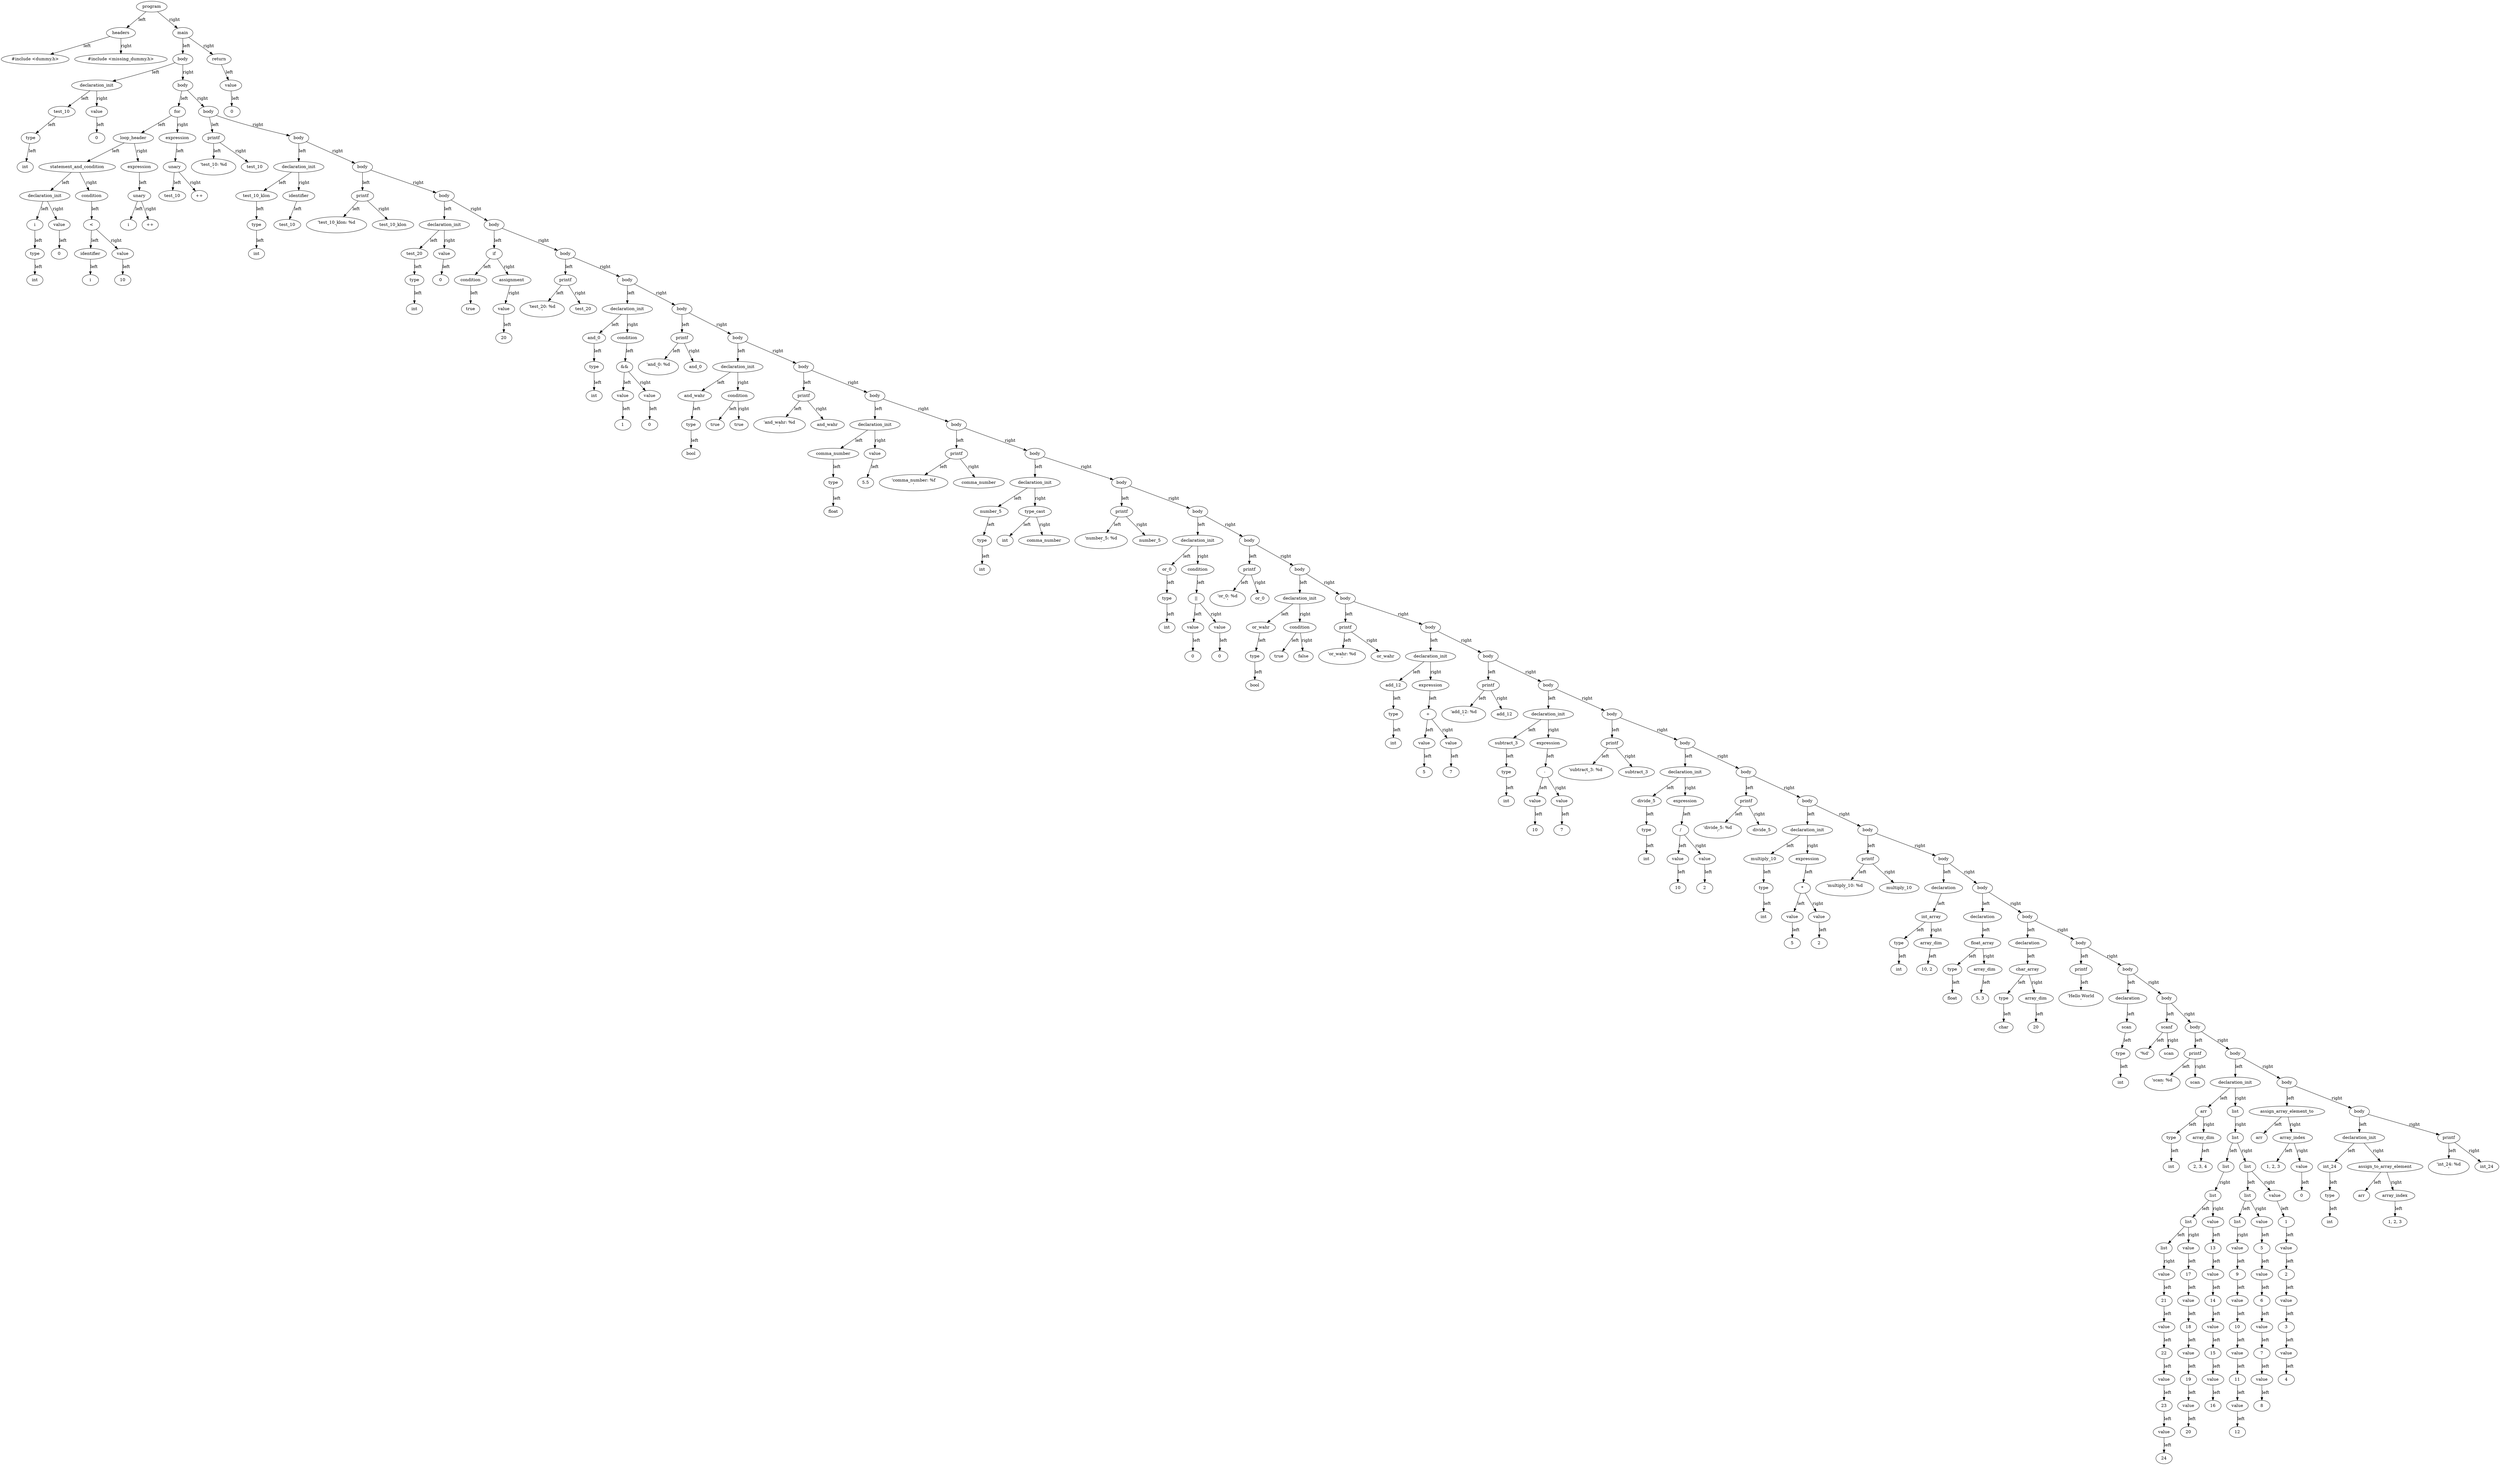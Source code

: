 digraph G {
"000002263D728B90" [label="program"];
"000002263D728B90" [label="program"];
"000002263D728B90" -> "000002263D71CAB0" [label="left"];
"000002263D71CAB0" [label="headers"];
"000002263D71CAB0" [label="headers"];
"000002263D71CAB0" -> "000002263D71CA10" [label="left"];
"000002263D71CA10" [label="#include <dummy.h>"];
"000002263D71CA10" [label="#include <dummy.h>"];
"000002263D71CAB0" -> "000002263D71C9F0" [label="right"];
"000002263D71C9F0" [label="#include <missing_dummy.h>"];
"000002263D71C9F0" [label="#include <missing_dummy.h>"];
"000002263D728B90" -> "000002263D71CA70" [label="right"];
"000002263D71CA70" [label="main"];
"000002263D71CA70" [label="main"];
"000002263D71CA70" -> "000002263D728A50" [label="left"];
"000002263D728A50" [label="body"];
"000002263D728A50" [label="body"];
"000002263D728A50" -> "000002263D71C830" [label="left"];
"000002263D71C830" [label="declaration_init"];
"000002263D71C830" [label="declaration_init"];
"000002263D71C830" -> "000002263D71C7F0" [label="left"];
"000002263D71C7F0" [label="test_10"];
"000002263D71C7F0" [label="test_10"];
"000002263D71C7F0" -> "000002263D71CB30" [label="left"];
"000002263D71CB30" [label="type"];
"000002263D71CB30" [label="type"];
"000002263D71CB30" -> "000002263D71CA90" [label="left"];
"000002263D71CA90" [label="int"];
"000002263D71CA90" [label="int"];
"000002263D71C830" -> "000002263D71C7D0" [label="right"];
"000002263D71C7D0" [label="value"];
"000002263D71C7D0" [label="value"];
"000002263D71C7D0" -> "000002263D71C7B0" [label="left"];
"000002263D71C7B0" [label="0"];
"000002263D71C7B0" [label="0"];
"000002263D728A50" -> "000002263D728750" [label="right"];
"000002263D728750" [label="body"];
"000002263D728750" [label="body"];
"000002263D728750" -> "000002263D7242D0" [label="left"];
"000002263D7242D0" [label="for"];
"000002263D7242D0" [label="for"];
"000002263D7242D0" -> "000002263D724070" [label="left"];
"000002263D724070" [label="loop_header"];
"000002263D724070" [label="loop_header"];
"000002263D724070" -> "000002263D7242B0" [label="left"];
"000002263D7242B0" [label="statement_and_condition"];
"000002263D7242B0" [label="statement_and_condition"];
"000002263D7242B0" -> "000002263D724350" [label="left"];
"000002263D724350" [label="declaration_init"];
"000002263D724350" [label="declaration_init"];
"000002263D724350" -> "000002263D724130" [label="left"];
"000002263D724130" [label="i"];
"000002263D724130" [label="i"];
"000002263D724130" -> "000002263D71C890" [label="left"];
"000002263D71C890" [label="type"];
"000002263D71C890" [label="type"];
"000002263D71C890" -> "000002263D71C870" [label="left"];
"000002263D71C870" [label="int"];
"000002263D71C870" [label="int"];
"000002263D724350" -> "000002263D71C8D0" [label="right"];
"000002263D71C8D0" [label="value"];
"000002263D71C8D0" [label="value"];
"000002263D71C8D0" -> "000002263D71C8B0" [label="left"];
"000002263D71C8B0" [label="0"];
"000002263D71C8B0" [label="0"];
"000002263D7242B0" -> "000002263D724150" [label="right"];
"000002263D724150" [label="condition"];
"000002263D724150" [label="condition"];
"000002263D724150" -> "000002263D724770" [label="left"];
"000002263D724770" [label="<"];
"000002263D724770" [label="<"];
"000002263D724770" -> "000002263D724750" [label="left"];
"000002263D724750" [label="identifier"];
"000002263D724750" [label="identifier"];
"000002263D724750" -> "000002263D724090" [label="left"];
"000002263D724090" [label="i"];
"000002263D724090" [label="i"];
"000002263D724770" -> "000002263D724470" [label="right"];
"000002263D724470" [label="value"];
"000002263D724470" [label="value"];
"000002263D724470" -> "000002263D7242F0" [label="left"];
"000002263D7242F0" [label="10"];
"000002263D7242F0" [label="10"];
"000002263D724070" -> "000002263D724330" [label="right"];
"000002263D724330" [label="expression"];
"000002263D724330" [label="expression"];
"000002263D724330" -> "000002263D724630" [label="left"];
"000002263D724630" [label="unary"];
"000002263D724630" [label="unary"];
"000002263D724630" -> "000002263D724010" [label="left"];
"000002263D724010" [label="i"];
"000002263D724010" [label="i"];
"000002263D724630" -> "000002263D723FF0" [label="right"];
"000002263D723FF0" [label="++"];
"000002263D723FF0" [label="++"];
"000002263D7242D0" -> "000002263D724170" [label="right"];
"000002263D724170" [label="expression"];
"000002263D724170" [label="expression"];
"000002263D724170" -> "000002263D7243D0" [label="left"];
"000002263D7243D0" [label="unary"];
"000002263D7243D0" [label="unary"];
"000002263D7243D0" -> "000002263D724510" [label="left"];
"000002263D724510" [label="test_10"];
"000002263D724510" [label="test_10"];
"000002263D7243D0" -> "000002263D724050" [label="right"];
"000002263D724050" [label="++"];
"000002263D724050" [label="++"];
"000002263D728750" -> "000002263D728AF0" [label="right"];
"000002263D728AF0" [label="body"];
"000002263D728AF0" [label="body"];
"000002263D728AF0" -> "000002263D724650" [label="left"];
"000002263D724650" [label="printf"];
"000002263D724650" [label="printf"];
"000002263D724650" -> "000002263D7243F0" [label="left"];
"000002263D7243F0" [label="'test_10: %d\n'"];
"000002263D7243F0" [label="'test_10: %d\n'"];
"000002263D724650" -> "000002263D7245B0" [label="right"];
"000002263D7245B0" [label="test_10"];
"000002263D7245B0" [label="test_10"];
"000002263D728AF0" -> "000002263D7286D0" [label="right"];
"000002263D7286D0" [label="body"];
"000002263D7286D0" [label="body"];
"000002263D7286D0" -> "000002263D724210" [label="left"];
"000002263D724210" [label="declaration_init"];
"000002263D724210" [label="declaration_init"];
"000002263D724210" -> "000002263D724690" [label="left"];
"000002263D724690" [label="test_10_klon"];
"000002263D724690" [label="test_10_klon"];
"000002263D724690" -> "000002263D7245D0" [label="left"];
"000002263D7245D0" [label="type"];
"000002263D7245D0" [label="type"];
"000002263D7245D0" -> "000002263D724730" [label="left"];
"000002263D724730" [label="int"];
"000002263D724730" [label="int"];
"000002263D724210" -> "000002263D724190" [label="right"];
"000002263D724190" [label="identifier"];
"000002263D724190" [label="identifier"];
"000002263D724190" -> "000002263D724450" [label="left"];
"000002263D724450" [label="test_10"];
"000002263D724450" [label="test_10"];
"000002263D7286D0" -> "000002263D7286B0" [label="right"];
"000002263D7286B0" [label="body"];
"000002263D7286B0" [label="body"];
"000002263D7286B0" -> "000002263D724410" [label="left"];
"000002263D724410" [label="printf"];
"000002263D724410" [label="printf"];
"000002263D724410" -> "000002263D724490" [label="left"];
"000002263D724490" [label="'test_10_klon: %d\n'"];
"000002263D724490" [label="'test_10_klon: %d\n'"];
"000002263D724410" -> "000002263D7241D0" [label="right"];
"000002263D7241D0" [label="test_10_klon"];
"000002263D7241D0" [label="test_10_klon"];
"000002263D7286B0" -> "000002263D7287D0" [label="right"];
"000002263D7287D0" [label="body"];
"000002263D7287D0" [label="body"];
"000002263D7287D0" -> "000002263D724670" [label="left"];
"000002263D724670" [label="declaration_init"];
"000002263D724670" [label="declaration_init"];
"000002263D724670" -> "000002263D7244D0" [label="left"];
"000002263D7244D0" [label="test_20"];
"000002263D7244D0" [label="test_20"];
"000002263D7244D0" -> "000002263D724270" [label="left"];
"000002263D724270" [label="type"];
"000002263D724270" [label="type"];
"000002263D724270" -> "000002263D7246F0" [label="left"];
"000002263D7246F0" [label="int"];
"000002263D7246F0" [label="int"];
"000002263D724670" -> "000002263D7244B0" [label="right"];
"000002263D7244B0" [label="value"];
"000002263D7244B0" [label="value"];
"000002263D7244B0" -> "000002263D724230" [label="left"];
"000002263D724230" [label="0"];
"000002263D724230" [label="0"];
"000002263D7287D0" -> "000002263D728A30" [label="right"];
"000002263D728A30" [label="body"];
"000002263D728A30" [label="body"];
"000002263D728A30" -> "000002263D724F50" [label="left"];
"000002263D724F50" [label="if"];
"000002263D724F50" [label="if"];
"000002263D724F50" -> "000002263D724530" [label="left"];
"000002263D724530" [label="condition"];
"000002263D724530" [label="condition"];
"000002263D724530" -> "000002263D7244F0" [label="left"];
"000002263D7244F0" [label="true"];
"000002263D7244F0" [label="true"];
"000002263D724F50" -> "000002263D724710" [label="right"];
"000002263D724710" [label="assignment"];
"000002263D724710" [label="assignment"];
"000002263D724710" -> "000002263D724570" [label="right"];
"000002263D724570" [label="value"];
"000002263D724570" [label="value"];
"000002263D724570" -> "000002263D7246D0" [label="left"];
"000002263D7246D0" [label="20"];
"000002263D7246D0" [label="20"];
"000002263D728A30" -> "000002263D728A10" [label="right"];
"000002263D728A10" [label="body"];
"000002263D728A10" [label="body"];
"000002263D728A10" -> "000002263D725390" [label="left"];
"000002263D725390" [label="printf"];
"000002263D725390" [label="printf"];
"000002263D725390" -> "000002263D7250B0" [label="left"];
"000002263D7250B0" [label="'test_20: %d\n'"];
"000002263D7250B0" [label="'test_20: %d\n'"];
"000002263D725390" -> "000002263D724E90" [label="right"];
"000002263D724E90" [label="test_20"];
"000002263D724E90" [label="test_20"];
"000002263D728A10" -> "000002263D7289D0" [label="right"];
"000002263D7289D0" [label="body"];
"000002263D7289D0" [label="body"];
"000002263D7289D0" -> "000002263D724C30" [label="left"];
"000002263D724C30" [label="declaration_init"];
"000002263D724C30" [label="declaration_init"];
"000002263D724C30" -> "000002263D725050" [label="left"];
"000002263D725050" [label="and_0"];
"000002263D725050" [label="and_0"];
"000002263D725050" -> "000002263D724C10" [label="left"];
"000002263D724C10" [label="type"];
"000002263D724C10" [label="type"];
"000002263D724C10" -> "000002263D7252D0" [label="left"];
"000002263D7252D0" [label="int"];
"000002263D7252D0" [label="int"];
"000002263D724C30" -> "000002263D725230" [label="right"];
"000002263D725230" [label="condition"];
"000002263D725230" [label="condition"];
"000002263D725230" -> "000002263D724DF0" [label="left"];
"000002263D724DF0" [label="&&"];
"000002263D724DF0" [label="&&"];
"000002263D724DF0" -> "000002263D725270" [label="left"];
"000002263D725270" [label="value"];
"000002263D725270" [label="value"];
"000002263D725270" -> "000002263D724FB0" [label="left"];
"000002263D724FB0" [label="1"];
"000002263D724FB0" [label="1"];
"000002263D724DF0" -> "000002263D725190" [label="right"];
"000002263D725190" [label="value"];
"000002263D725190" [label="value"];
"000002263D725190" -> "000002263D724EF0" [label="left"];
"000002263D724EF0" [label="0"];
"000002263D724EF0" [label="0"];
"000002263D7289D0" -> "000002263D728690" [label="right"];
"000002263D728690" [label="body"];
"000002263D728690" [label="body"];
"000002263D728690" -> "000002263D725170" [label="left"];
"000002263D725170" [label="printf"];
"000002263D725170" [label="printf"];
"000002263D725170" -> "000002263D724E30" [label="left"];
"000002263D724E30" [label="'and_0: %d\n'"];
"000002263D724E30" [label="'and_0: %d\n'"];
"000002263D725170" -> "000002263D724CD0" [label="right"];
"000002263D724CD0" [label="and_0"];
"000002263D724CD0" [label="and_0"];
"000002263D728690" -> "000002263D728730" [label="right"];
"000002263D728730" [label="body"];
"000002263D728730" [label="body"];
"000002263D728730" -> "000002263D725330" [label="left"];
"000002263D725330" [label="declaration_init"];
"000002263D725330" [label="declaration_init"];
"000002263D725330" -> "000002263D725370" [label="left"];
"000002263D725370" [label="and_wahr"];
"000002263D725370" [label="and_wahr"];
"000002263D725370" -> "000002263D725350" [label="left"];
"000002263D725350" [label="type"];
"000002263D725350" [label="type"];
"000002263D725350" -> "000002263D724D70" [label="left"];
"000002263D724D70" [label="bool"];
"000002263D724D70" [label="bool"];
"000002263D725330" -> "000002263D724C50" [label="right"];
"000002263D724C50" [label="condition"];
"000002263D724C50" [label="condition"];
"000002263D724C50" -> "000002263D725150" [label="left"];
"000002263D725150" [label="true"];
"000002263D725150" [label="true"];
"000002263D724C50" -> "000002263D725250" [label="right"];
"000002263D725250" [label="true"];
"000002263D725250" [label="true"];
"000002263D728730" -> "000002263D728670" [label="right"];
"000002263D728670" [label="body"];
"000002263D728670" [label="body"];
"000002263D728670" -> "000002263D724F70" [label="left"];
"000002263D724F70" [label="printf"];
"000002263D724F70" [label="printf"];
"000002263D724F70" -> "000002263D7250F0" [label="left"];
"000002263D7250F0" [label="'and_wahr: %d\n'"];
"000002263D7250F0" [label="'and_wahr: %d\n'"];
"000002263D724F70" -> "000002263D7252B0" [label="right"];
"000002263D7252B0" [label="and_wahr"];
"000002263D7252B0" [label="and_wahr"];
"000002263D728670" -> "000002263D728B70" [label="right"];
"000002263D728B70" [label="body"];
"000002263D728B70" [label="body"];
"000002263D728B70" -> "000002263D724D90" [label="left"];
"000002263D724D90" [label="declaration_init"];
"000002263D724D90" [label="declaration_init"];
"000002263D724D90" -> "000002263D724FF0" [label="left"];
"000002263D724FF0" [label="comma_number"];
"000002263D724FF0" [label="comma_number"];
"000002263D724FF0" -> "000002263D724F90" [label="left"];
"000002263D724F90" [label="type"];
"000002263D724F90" [label="type"];
"000002263D724F90" -> "000002263D724D10" [label="left"];
"000002263D724D10" [label="float"];
"000002263D724D10" [label="float"];
"000002263D724D90" -> "000002263D724FD0" [label="right"];
"000002263D724FD0" [label="value"];
"000002263D724FD0" [label="value"];
"000002263D724FD0" -> "000002263D725030" [label="left"];
"000002263D725030" [label="5.5"];
"000002263D725030" [label="5.5"];
"000002263D728B70" -> "000002263D728650" [label="right"];
"000002263D728650" [label="body"];
"000002263D728650" [label="body"];
"000002263D728650" -> "000002263D7251B0" [label="left"];
"000002263D7251B0" [label="printf"];
"000002263D7251B0" [label="printf"];
"000002263D7251B0" -> "000002263D7252F0" [label="left"];
"000002263D7252F0" [label="'comma_number: %f\n'"];
"000002263D7252F0" [label="'comma_number: %f\n'"];
"000002263D7251B0" -> "000002263D7251D0" [label="right"];
"000002263D7251D0" [label="comma_number"];
"000002263D7251D0" [label="comma_number"];
"000002263D728650" -> "000002263D7288F0" [label="right"];
"000002263D7288F0" [label="body"];
"000002263D7288F0" [label="body"];
"000002263D7288F0" -> "000002263D725600" [label="left"];
"000002263D725600" [label="declaration_init"];
"000002263D725600" [label="declaration_init"];
"000002263D725600" -> "000002263D7254E0" [label="left"];
"000002263D7254E0" [label="number_5"];
"000002263D7254E0" [label="number_5"];
"000002263D7254E0" -> "000002263D724ED0" [label="left"];
"000002263D724ED0" [label="type"];
"000002263D724ED0" [label="type"];
"000002263D724ED0" -> "000002263D7251F0" [label="left"];
"000002263D7251F0" [label="int"];
"000002263D7251F0" [label="int"];
"000002263D725600" -> "000002263D725500" [label="right"];
"000002263D725500" [label="type_cast"];
"000002263D725500" [label="type_cast"];
"000002263D725500" -> "000002263D725070" [label="left"];
"000002263D725070" [label="int"];
"000002263D725070" [label="int"];
"000002263D725500" -> "000002263D725090" [label="right"];
"000002263D725090" [label="comma_number"];
"000002263D725090" [label="comma_number"];
"000002263D7288F0" -> "000002263D728B50" [label="right"];
"000002263D728B50" [label="body"];
"000002263D728B50" [label="body"];
"000002263D728B50" -> "000002263D725A20" [label="left"];
"000002263D725A20" [label="printf"];
"000002263D725A20" [label="printf"];
"000002263D725A20" -> "000002263D725A00" [label="left"];
"000002263D725A00" [label="'number_5: %d\n'"];
"000002263D725A00" [label="'number_5: %d\n'"];
"000002263D725A20" -> "000002263D725940" [label="right"];
"000002263D725940" [label="number_5"];
"000002263D725940" [label="number_5"];
"000002263D728B50" -> "000002263D728630" [label="right"];
"000002263D728630" [label="body"];
"000002263D728630" [label="body"];
"000002263D728630" -> "000002263D725620" [label="left"];
"000002263D725620" [label="declaration_init"];
"000002263D725620" [label="declaration_init"];
"000002263D725620" -> "000002263D725AE0" [label="left"];
"000002263D725AE0" [label="or_0"];
"000002263D725AE0" [label="or_0"];
"000002263D725AE0" -> "000002263D725B40" [label="left"];
"000002263D725B40" [label="type"];
"000002263D725B40" [label="type"];
"000002263D725B40" -> "000002263D725440" [label="left"];
"000002263D725440" [label="int"];
"000002263D725440" [label="int"];
"000002263D725620" -> "000002263D7254A0" [label="right"];
"000002263D7254A0" [label="condition"];
"000002263D7254A0" [label="condition"];
"000002263D7254A0" -> "000002263D7257A0" [label="left"];
"000002263D7257A0" [label="||"];
"000002263D7257A0" [label="||"];
"000002263D7257A0" -> "000002263D725A80" [label="left"];
"000002263D725A80" [label="value"];
"000002263D725A80" [label="value"];
"000002263D725A80" -> "000002263D7255A0" [label="left"];
"000002263D7255A0" [label="0"];
"000002263D7255A0" [label="0"];
"000002263D7257A0" -> "000002263D725460" [label="right"];
"000002263D725460" [label="value"];
"000002263D725460" [label="value"];
"000002263D725460" -> "000002263D725960" [label="left"];
"000002263D725960" [label="0"];
"000002263D725960" [label="0"];
"000002263D728630" -> "000002263D728B30" [label="right"];
"000002263D728B30" [label="body"];
"000002263D728B30" [label="body"];
"000002263D728B30" -> "000002263D725480" [label="left"];
"000002263D725480" [label="printf"];
"000002263D725480" [label="printf"];
"000002263D725480" -> "000002263D7255C0" [label="left"];
"000002263D7255C0" [label="'or_0: %d\n'"];
"000002263D7255C0" [label="'or_0: %d\n'"];
"000002263D725480" -> "000002263D725B80" [label="right"];
"000002263D725B80" [label="or_0"];
"000002263D725B80" [label="or_0"];
"000002263D728B30" -> "000002263D728950" [label="right"];
"000002263D728950" [label="body"];
"000002263D728950" [label="body"];
"000002263D728950" -> "000002263D725420" [label="left"];
"000002263D725420" [label="declaration_init"];
"000002263D725420" [label="declaration_init"];
"000002263D725420" -> "000002263D7256E0" [label="left"];
"000002263D7256E0" [label="or_wahr"];
"000002263D7256E0" [label="or_wahr"];
"000002263D7256E0" -> "000002263D725640" [label="left"];
"000002263D725640" [label="type"];
"000002263D725640" [label="type"];
"000002263D725640" -> "000002263D725B00" [label="left"];
"000002263D725B00" [label="bool"];
"000002263D725B00" [label="bool"];
"000002263D725420" -> "000002263D7258A0" [label="right"];
"000002263D7258A0" [label="condition"];
"000002263D7258A0" [label="condition"];
"000002263D7258A0" -> "000002263D7259A0" [label="left"];
"000002263D7259A0" [label="true"];
"000002263D7259A0" [label="true"];
"000002263D7258A0" -> "000002263D725540" [label="right"];
"000002263D725540" [label="false"];
"000002263D725540" [label="false"];
"000002263D728950" -> "000002263D7287B0" [label="right"];
"000002263D7287B0" [label="body"];
"000002263D7287B0" [label="body"];
"000002263D7287B0" -> "000002263D725660" [label="left"];
"000002263D725660" [label="printf"];
"000002263D725660" [label="printf"];
"000002263D725660" -> "000002263D7255E0" [label="left"];
"000002263D7255E0" [label="'or_wahr: %d\n'"];
"000002263D7255E0" [label="'or_wahr: %d\n'"];
"000002263D725660" -> "000002263D7259E0" [label="right"];
"000002263D7259E0" [label="or_wahr"];
"000002263D7259E0" [label="or_wahr"];
"000002263D7287B0" -> "000002263D7288B0" [label="right"];
"000002263D7288B0" [label="body"];
"000002263D7288B0" [label="body"];
"000002263D7288B0" -> "000002263D725840" [label="left"];
"000002263D725840" [label="declaration_init"];
"000002263D725840" [label="declaration_init"];
"000002263D725840" -> "000002263D725880" [label="left"];
"000002263D725880" [label="add_12"];
"000002263D725880" [label="add_12"];
"000002263D725880" -> "000002263D725680" [label="left"];
"000002263D725680" [label="type"];
"000002263D725680" [label="type"];
"000002263D725680" -> "000002263D725A60" [label="left"];
"000002263D725A60" [label="int"];
"000002263D725A60" [label="int"];
"000002263D725840" -> "000002263D7258C0" [label="right"];
"000002263D7258C0" [label="expression"];
"000002263D7258C0" [label="expression"];
"000002263D7258C0" -> "000002263D725740" [label="left"];
"000002263D725740" [label="+"];
"000002263D725740" [label="+"];
"000002263D725740" -> "000002263D7256C0" [label="left"];
"000002263D7256C0" [label="value"];
"000002263D7256C0" [label="value"];
"000002263D7256C0" -> "000002263D7256A0" [label="left"];
"000002263D7256A0" [label="5"];
"000002263D7256A0" [label="5"];
"000002263D725740" -> "000002263D725720" [label="right"];
"000002263D725720" [label="value"];
"000002263D725720" [label="value"];
"000002263D725720" -> "000002263D725700" [label="left"];
"000002263D725700" [label="7"];
"000002263D725700" [label="7"];
"000002263D7288B0" -> "000002263D728610" [label="right"];
"000002263D728610" [label="body"];
"000002263D728610" [label="body"];
"000002263D728610" -> "000002263D726400" [label="left"];
"000002263D726400" [label="printf"];
"000002263D726400" [label="printf"];
"000002263D726400" -> "000002263D7258E0" [label="left"];
"000002263D7258E0" [label="'add_12: %d\n'"];
"000002263D7258E0" [label="'add_12: %d\n'"];
"000002263D726400" -> "000002263D725AA0" [label="right"];
"000002263D725AA0" [label="add_12"];
"000002263D725AA0" [label="add_12"];
"000002263D728610" -> "000002263D728870" [label="right"];
"000002263D728870" [label="body"];
"000002263D728870" [label="body"];
"000002263D728870" -> "000002263D726620" [label="left"];
"000002263D726620" [label="declaration_init"];
"000002263D726620" [label="declaration_init"];
"000002263D726620" -> "000002263D726440" [label="left"];
"000002263D726440" [label="subtract_3"];
"000002263D726440" [label="subtract_3"];
"000002263D726440" -> "000002263D7263A0" [label="left"];
"000002263D7263A0" [label="type"];
"000002263D7263A0" [label="type"];
"000002263D7263A0" -> "000002263D7260C0" [label="left"];
"000002263D7260C0" [label="int"];
"000002263D7260C0" [label="int"];
"000002263D726620" -> "000002263D726360" [label="right"];
"000002263D726360" [label="expression"];
"000002263D726360" [label="expression"];
"000002263D726360" -> "000002263D726600" [label="left"];
"000002263D726600" [label="-"];
"000002263D726600" [label="-"];
"000002263D726600" -> "000002263D726140" [label="left"];
"000002263D726140" [label="value"];
"000002263D726140" [label="value"];
"000002263D726140" -> "000002263D726200" [label="left"];
"000002263D726200" [label="10"];
"000002263D726200" [label="10"];
"000002263D726600" -> "000002263D726700" [label="right"];
"000002263D726700" [label="value"];
"000002263D726700" [label="value"];
"000002263D726700" -> "000002263D7265E0" [label="left"];
"000002263D7265E0" [label="7"];
"000002263D7265E0" [label="7"];
"000002263D728870" -> "000002263D728710" [label="right"];
"000002263D728710" [label="body"];
"000002263D728710" [label="body"];
"000002263D728710" -> "000002263D726500" [label="left"];
"000002263D726500" [label="printf"];
"000002263D726500" [label="printf"];
"000002263D726500" -> "000002263D726640" [label="left"];
"000002263D726640" [label="'subtract_3: %d\n'"];
"000002263D726640" [label="'subtract_3: %d\n'"];
"000002263D726500" -> "000002263D726320" [label="right"];
"000002263D726320" [label="subtract_3"];
"000002263D726320" [label="subtract_3"];
"000002263D728710" -> "000002263D728970" [label="right"];
"000002263D728970" [label="body"];
"000002263D728970" [label="body"];
"000002263D728970" -> "000002263D7264A0" [label="left"];
"000002263D7264A0" [label="declaration_init"];
"000002263D7264A0" [label="declaration_init"];
"000002263D7264A0" -> "000002263D7262C0" [label="left"];
"000002263D7262C0" [label="divide_5"];
"000002263D7262C0" [label="divide_5"];
"000002263D7262C0" -> "000002263D7263C0" [label="left"];
"000002263D7263C0" [label="type"];
"000002263D7263C0" [label="type"];
"000002263D7263C0" -> "000002263D726780" [label="left"];
"000002263D726780" [label="int"];
"000002263D726780" [label="int"];
"000002263D7264A0" -> "000002263D7262E0" [label="right"];
"000002263D7262E0" [label="expression"];
"000002263D7262E0" [label="expression"];
"000002263D7262E0" -> "000002263D726480" [label="left"];
"000002263D726480" [label="/"];
"000002263D726480" [label="/"];
"000002263D726480" -> "000002263D726280" [label="left"];
"000002263D726280" [label="value"];
"000002263D726280" [label="value"];
"000002263D726280" -> "000002263D726120" [label="left"];
"000002263D726120" [label="10"];
"000002263D726120" [label="10"];
"000002263D726480" -> "000002263D726260" [label="right"];
"000002263D726260" [label="value"];
"000002263D726260" [label="value"];
"000002263D726260" -> "000002263D726720" [label="left"];
"000002263D726720" [label="2"];
"000002263D726720" [label="2"];
"000002263D728970" -> "000002263D7285F0" [label="right"];
"000002263D7285F0" [label="body"];
"000002263D7285F0" [label="body"];
"000002263D7285F0" -> "000002263D726680" [label="left"];
"000002263D726680" [label="printf"];
"000002263D726680" [label="printf"];
"000002263D726680" -> "000002263D726240" [label="left"];
"000002263D726240" [label="'divide_5: %d\n'"];
"000002263D726240" [label="'divide_5: %d\n'"];
"000002263D726680" -> "000002263D726740" [label="right"];
"000002263D726740" [label="divide_5"];
"000002263D726740" [label="divide_5"];
"000002263D7285F0" -> "000002263D728AD0" [label="right"];
"000002263D728AD0" [label="body"];
"000002263D728AD0" [label="body"];
"000002263D728AD0" -> "000002263D7261C0" [label="left"];
"000002263D7261C0" [label="declaration_init"];
"000002263D7261C0" [label="declaration_init"];
"000002263D7261C0" -> "000002263D7266A0" [label="left"];
"000002263D7266A0" [label="multiply_10"];
"000002263D7266A0" [label="multiply_10"];
"000002263D7266A0" -> "000002263D726080" [label="left"];
"000002263D726080" [label="type"];
"000002263D726080" [label="type"];
"000002263D726080" -> "000002263D726760" [label="left"];
"000002263D726760" [label="int"];
"000002263D726760" [label="int"];
"000002263D7261C0" -> "000002263D726300" [label="right"];
"000002263D726300" [label="expression"];
"000002263D726300" [label="expression"];
"000002263D726300" -> "000002263D7267A0" [label="left"];
"000002263D7267A0" [label="*"];
"000002263D7267A0" [label="*"];
"000002263D7267A0" -> "000002263D7262A0" [label="left"];
"000002263D7262A0" [label="value"];
"000002263D7262A0" [label="value"];
"000002263D7262A0" -> "000002263D726580" [label="left"];
"000002263D726580" [label="5"];
"000002263D726580" [label="5"];
"000002263D7267A0" -> "000002263D726180" [label="right"];
"000002263D726180" [label="value"];
"000002263D726180" [label="value"];
"000002263D726180" -> "000002263D7260A0" [label="left"];
"000002263D7260A0" [label="2"];
"000002263D7260A0" [label="2"];
"000002263D728AD0" -> "000002263D7288D0" [label="right"];
"000002263D7288D0" [label="body"];
"000002263D7288D0" [label="body"];
"000002263D7288D0" -> "000002263D726220" [label="left"];
"000002263D726220" [label="printf"];
"000002263D726220" [label="printf"];
"000002263D726220" -> "000002263D7266C0" [label="left"];
"000002263D7266C0" [label="'multiply_10: %d\n'"];
"000002263D7266C0" [label="'multiply_10: %d\n'"];
"000002263D726220" -> "000002263D726100" [label="right"];
"000002263D726100" [label="multiply_10"];
"000002263D726100" [label="multiply_10"];
"000002263D7288D0" -> "000002263D728BD0" [label="right"];
"000002263D728BD0" [label="body"];
"000002263D728BD0" [label="body"];
"000002263D728BD0" -> "000002263D726BD0" [label="left"];
"000002263D726BD0" [label="declaration"];
"000002263D726BD0" [label="declaration"];
"000002263D726BD0" -> "000002263D726BF0" [label="left"];
"000002263D726BF0" [label="int_array"];
"000002263D726BF0" [label="int_array"];
"000002263D726BF0" -> "000002263D726F10" [label="left"];
"000002263D726F10" [label="type"];
"000002263D726F10" [label="type"];
"000002263D726F10" -> "000002263D726D10" [label="left"];
"000002263D726D10" [label="int"];
"000002263D726D10" [label="int"];
"000002263D726BF0" -> "000002263D726AB0" [label="right"];
"000002263D726AB0" [label="array_dim"];
"000002263D726AB0" [label="array_dim"];
"000002263D726AB0" -> "000002263D726CF0" [label="left"];
"000002263D726CF0" [label="10, 2"];
"000002263D726CF0" [label="10, 2"];
"000002263D728BD0" -> "000002263D728590" [label="right"];
"000002263D728590" [label="body"];
"000002263D728590" [label="body"];
"000002263D728590" -> "000002263D726D70" [label="left"];
"000002263D726D70" [label="declaration"];
"000002263D726D70" [label="declaration"];
"000002263D726D70" -> "000002263D7269B0" [label="left"];
"000002263D7269B0" [label="float_array"];
"000002263D7269B0" [label="float_array"];
"000002263D7269B0" -> "000002263D726930" [label="left"];
"000002263D726930" [label="type"];
"000002263D726930" [label="type"];
"000002263D726930" -> "000002263D726FB0" [label="left"];
"000002263D726FB0" [label="float"];
"000002263D726FB0" [label="float"];
"000002263D7269B0" -> "000002263D726FD0" [label="right"];
"000002263D726FD0" [label="array_dim"];
"000002263D726FD0" [label="array_dim"];
"000002263D726FD0" -> "000002263D726DD0" [label="left"];
"000002263D726DD0" [label="5, 3"];
"000002263D726DD0" [label="5, 3"];
"000002263D728590" -> "000002263D7285B0" [label="right"];
"000002263D7285B0" [label="body"];
"000002263D7285B0" [label="body"];
"000002263D7285B0" -> "000002263D726870" [label="left"];
"000002263D726870" [label="declaration"];
"000002263D726870" [label="declaration"];
"000002263D726870" -> "000002263D726990" [label="left"];
"000002263D726990" [label="char_array"];
"000002263D726990" [label="char_array"];
"000002263D726990" -> "000002263D726910" [label="left"];
"000002263D726910" [label="type"];
"000002263D726910" [label="type"];
"000002263D726910" -> "000002263D726C30" [label="left"];
"000002263D726C30" [label="char"];
"000002263D726C30" [label="char"];
"000002263D726990" -> "000002263D726950" [label="right"];
"000002263D726950" [label="array_dim"];
"000002263D726950" [label="array_dim"];
"000002263D726950" -> "000002263D7268B0" [label="left"];
"000002263D7268B0" [label="20"];
"000002263D7268B0" [label="20"];
"000002263D7285B0" -> "000002263D7286F0" [label="right"];
"000002263D7286F0" [label="body"];
"000002263D7286F0" [label="body"];
"000002263D7286F0" -> "000002263D726CD0" [label="left"];
"000002263D726CD0" [label="printf"];
"000002263D726CD0" [label="printf"];
"000002263D726CD0" -> "000002263D726BB0" [label="left"];
"000002263D726BB0" [label="'Hello World\n'"];
"000002263D726BB0" [label="'Hello World\n'"];
"000002263D7286F0" -> "000002263D728490" [label="right"];
"000002263D728490" [label="body"];
"000002263D728490" [label="body"];
"000002263D728490" -> "000002263D726CB0" [label="left"];
"000002263D726CB0" [label="declaration"];
"000002263D726CB0" [label="declaration"];
"000002263D726CB0" -> "000002263D726C90" [label="left"];
"000002263D726C90" [label="scan"];
"000002263D726C90" [label="scan"];
"000002263D726C90" -> "000002263D726DF0" [label="left"];
"000002263D726DF0" [label="type"];
"000002263D726DF0" [label="type"];
"000002263D726DF0" -> "000002263D726E70" [label="left"];
"000002263D726E70" [label="int"];
"000002263D726E70" [label="int"];
"000002263D728490" -> "000002263D728930" [label="right"];
"000002263D728930" [label="body"];
"000002263D728930" [label="body"];
"000002263D728930" -> "000002263D726AD0" [label="left"];
"000002263D726AD0" [label="scanf"];
"000002263D726AD0" [label="scanf"];
"000002263D726AD0" -> "000002263D7268D0" [label="left"];
"000002263D7268D0" [label="'%d'"];
"000002263D7268D0" [label="'%d'"];
"000002263D726AD0" -> "000002263D726E30" [label="right"];
"000002263D726E30" [label="scan"];
"000002263D726E30" [label="scan"];
"000002263D728930" -> "000002263D728790" [label="right"];
"000002263D728790" [label="body"];
"000002263D728790" [label="body"];
"000002263D728790" -> "000002263D726B50" [label="left"];
"000002263D726B50" [label="printf"];
"000002263D726B50" [label="printf"];
"000002263D726B50" -> "000002263D726B10" [label="left"];
"000002263D726B10" [label="'scan: %d\n'"];
"000002263D726B10" [label="'scan: %d\n'"];
"000002263D726B50" -> "000002263D726F30" [label="right"];
"000002263D726F30" [label="scan"];
"000002263D726F30" [label="scan"];
"000002263D728790" -> "000002263D728C10" [label="right"];
"000002263D728C10" [label="body"];
"000002263D728C10" [label="body"];
"000002263D728C10" -> "000002263D727810" [label="left"];
"000002263D727810" [label="declaration_init"];
"000002263D727810" [label="declaration_init"];
"000002263D727810" -> "000002263D727630" [label="left"];
"000002263D727630" [label="arr"];
"000002263D727630" [label="arr"];
"000002263D727630" -> "000002263D726F90" [label="left"];
"000002263D726F90" [label="type"];
"000002263D726F90" [label="type"];
"000002263D726F90" -> "000002263D726F70" [label="left"];
"000002263D726F70" [label="int"];
"000002263D726F70" [label="int"];
"000002263D727630" -> "000002263D7275F0" [label="right"];
"000002263D7275F0" [label="array_dim"];
"000002263D7275F0" [label="array_dim"];
"000002263D7275F0" -> "000002263D7275D0" [label="left"];
"000002263D7275D0" [label="2, 3, 4"];
"000002263D7275D0" [label="2, 3, 4"];
"000002263D727810" -> "000002263D7277B0" [label="right"];
"000002263D7277B0" [label="list"];
"000002263D7277B0" [label="list"];
"000002263D7277B0" -> "000002263D727BB0" [label="right"];
"000002263D727BB0" [label="list"];
"000002263D727BB0" [label="list"];
"000002263D727BB0" -> "000002263D727790" [label="left"];
"000002263D727790" [label="list"];
"000002263D727790" [label="list"];
"000002263D727790" -> "000002263D727690" [label="right"];
"000002263D727690" [label="list"];
"000002263D727690" [label="list"];
"000002263D727690" -> "000002263D727A30" [label="left"];
"000002263D727A30" [label="list"];
"000002263D727A30" [label="list"];
"000002263D727A30" -> "000002263D727770" [label="left"];
"000002263D727770" [label="list"];
"000002263D727770" [label="list"];
"000002263D727770" -> "000002263D7275B0" [label="right"];
"000002263D7275B0" [label="value"];
"000002263D7275B0" [label="value"];
"000002263D7275B0" -> "000002263D727A50" [label="left"];
"000002263D727A50" [label="21"];
"000002263D727A50" [label="21"];
"000002263D727A50" -> "000002263D7276D0" [label="left"];
"000002263D7276D0" [label="value"];
"000002263D7276D0" [label="value"];
"000002263D7276D0" -> "000002263D727670" [label="left"];
"000002263D727670" [label="22"];
"000002263D727670" [label="22"];
"000002263D727670" -> "000002263D727710" [label="left"];
"000002263D727710" [label="value"];
"000002263D727710" [label="value"];
"000002263D727710" -> "000002263D727510" [label="left"];
"000002263D727510" [label="23"];
"000002263D727510" [label="23"];
"000002263D727510" -> "000002263D727550" [label="left"];
"000002263D727550" [label="value"];
"000002263D727550" [label="value"];
"000002263D727550" -> "000002263D727870" [label="left"];
"000002263D727870" [label="24"];
"000002263D727870" [label="24"];
"000002263D727A30" -> "000002263D727730" [label="right"];
"000002263D727730" [label="value"];
"000002263D727730" [label="value"];
"000002263D727730" -> "000002263D727490" [label="left"];
"000002263D727490" [label="17"];
"000002263D727490" [label="17"];
"000002263D727490" -> "000002263D7276F0" [label="left"];
"000002263D7276F0" [label="value"];
"000002263D7276F0" [label="value"];
"000002263D7276F0" -> "000002263D7277F0" [label="left"];
"000002263D7277F0" [label="18"];
"000002263D7277F0" [label="18"];
"000002263D7277F0" -> "000002263D727B10" [label="left"];
"000002263D727B10" [label="value"];
"000002263D727B10" [label="value"];
"000002263D727B10" -> "000002263D727750" [label="left"];
"000002263D727750" [label="19"];
"000002263D727750" [label="19"];
"000002263D727750" -> "000002263D7274F0" [label="left"];
"000002263D7274F0" [label="value"];
"000002263D7274F0" [label="value"];
"000002263D7274F0" -> "000002263D727B30" [label="left"];
"000002263D727B30" [label="20"];
"000002263D727B30" [label="20"];
"000002263D727690" -> "000002263D727A90" [label="right"];
"000002263D727A90" [label="value"];
"000002263D727A90" [label="value"];
"000002263D727A90" -> "000002263D727950" [label="left"];
"000002263D727950" [label="13"];
"000002263D727950" [label="13"];
"000002263D727950" -> "000002263D727BF0" [label="left"];
"000002263D727BF0" [label="value"];
"000002263D727BF0" [label="value"];
"000002263D727BF0" -> "000002263D727470" [label="left"];
"000002263D727470" [label="14"];
"000002263D727470" [label="14"];
"000002263D727470" -> "000002263D727AB0" [label="left"];
"000002263D727AB0" [label="value"];
"000002263D727AB0" [label="value"];
"000002263D727AB0" -> "000002263D727B50" [label="left"];
"000002263D727B50" [label="15"];
"000002263D727B50" [label="15"];
"000002263D727B50" -> "000002263D727910" [label="left"];
"000002263D727910" [label="value"];
"000002263D727910" [label="value"];
"000002263D727910" -> "000002263D727AF0" [label="left"];
"000002263D727AF0" [label="16"];
"000002263D727AF0" [label="16"];
"000002263D727BB0" -> "000002263D726AF0" [label="right"];
"000002263D726AF0" [label="list"];
"000002263D726AF0" [label="list"];
"000002263D726AF0" -> "000002263D7276B0" [label="left"];
"000002263D7276B0" [label="list"];
"000002263D7276B0" [label="list"];
"000002263D7276B0" -> "000002263D727590" [label="left"];
"000002263D727590" [label="list"];
"000002263D727590" [label="list"];
"000002263D727590" -> "000002263D727AD0" [label="right"];
"000002263D727AD0" [label="value"];
"000002263D727AD0" [label="value"];
"000002263D727AD0" -> "000002263D7277D0" [label="left"];
"000002263D7277D0" [label="9"];
"000002263D7277D0" [label="9"];
"000002263D7277D0" -> "000002263D727570" [label="left"];
"000002263D727570" [label="value"];
"000002263D727570" [label="value"];
"000002263D727570" -> "000002263D727A10" [label="left"];
"000002263D727A10" [label="10"];
"000002263D727A10" [label="10"];
"000002263D727A10" -> "000002263D727650" [label="left"];
"000002263D727650" [label="value"];
"000002263D727650" [label="value"];
"000002263D727650" -> "000002263D727A70" [label="left"];
"000002263D727A70" [label="11"];
"000002263D727A70" [label="11"];
"000002263D727A70" -> "000002263D727990" [label="left"];
"000002263D727990" [label="value"];
"000002263D727990" [label="value"];
"000002263D727990" -> "000002263D7274D0" [label="left"];
"000002263D7274D0" [label="12"];
"000002263D7274D0" [label="12"];
"000002263D7276B0" -> "000002263D727970" [label="right"];
"000002263D727970" [label="value"];
"000002263D727970" [label="value"];
"000002263D727970" -> "000002263D726B70" [label="left"];
"000002263D726B70" [label="5"];
"000002263D726B70" [label="5"];
"000002263D726B70" -> "000002263D727B70" [label="left"];
"000002263D727B70" [label="value"];
"000002263D727B70" [label="value"];
"000002263D727B70" -> "000002263D727BD0" [label="left"];
"000002263D727BD0" [label="6"];
"000002263D727BD0" [label="6"];
"000002263D727BD0" -> "000002263D7274B0" [label="left"];
"000002263D7274B0" [label="value"];
"000002263D7274B0" [label="value"];
"000002263D7274B0" -> "000002263D727930" [label="left"];
"000002263D727930" [label="7"];
"000002263D727930" [label="7"];
"000002263D727930" -> "000002263D727530" [label="left"];
"000002263D727530" [label="value"];
"000002263D727530" [label="value"];
"000002263D727530" -> "000002263D727B90" [label="left"];
"000002263D727B90" [label="8"];
"000002263D727B90" [label="8"];
"000002263D726AF0" -> "000002263D7269F0" [label="right"];
"000002263D7269F0" [label="value"];
"000002263D7269F0" [label="value"];
"000002263D7269F0" -> "000002263D7269D0" [label="left"];
"000002263D7269D0" [label="1"];
"000002263D7269D0" [label="1"];
"000002263D7269D0" -> "000002263D726A30" [label="left"];
"000002263D726A30" [label="value"];
"000002263D726A30" [label="value"];
"000002263D726A30" -> "000002263D726A10" [label="left"];
"000002263D726A10" [label="2"];
"000002263D726A10" [label="2"];
"000002263D726A10" -> "000002263D726A70" [label="left"];
"000002263D726A70" [label="value"];
"000002263D726A70" [label="value"];
"000002263D726A70" -> "000002263D726A50" [label="left"];
"000002263D726A50" [label="3"];
"000002263D726A50" [label="3"];
"000002263D726A50" -> "000002263D726A90" [label="left"];
"000002263D726A90" [label="value"];
"000002263D726A90" [label="value"];
"000002263D726A90" -> "000002263D726B30" [label="left"];
"000002263D726B30" [label="4"];
"000002263D726B30" [label="4"];
"000002263D728C10" -> "000002263D728550" [label="right"];
"000002263D728550" [label="body"];
"000002263D728550" [label="body"];
"000002263D728550" -> "000002263D7279F0" [label="left"];
"000002263D7279F0" [label="assign_array_element_to"];
"000002263D7279F0" [label="assign_array_element_to"];
"000002263D7279F0" -> "000002263D7278D0" [label="left"];
"000002263D7278D0" [label="arr"];
"000002263D7278D0" [label="arr"];
"000002263D7279F0" -> "000002263D7278B0" [label="right"];
"000002263D7278B0" [label="array_index"];
"000002263D7278B0" [label="array_index"];
"000002263D7278B0" -> "000002263D7279D0" [label="left"];
"000002263D7279D0" [label="1, 2, 3"];
"000002263D7279D0" [label="1, 2, 3"];
"000002263D7278B0" -> "000002263D727890" [label="right"];
"000002263D727890" [label="value"];
"000002263D727890" [label="value"];
"000002263D727890" -> "000002263D7279B0" [label="left"];
"000002263D7279B0" [label="0"];
"000002263D7279B0" [label="0"];
"000002263D728550" -> "000002263D728570" [label="right"];
"000002263D728570" [label="body"];
"000002263D728570" [label="body"];
"000002263D728570" -> "000002263D728B10" [label="left"];
"000002263D728B10" [label="declaration_init"];
"000002263D728B10" [label="declaration_init"];
"000002263D728B10" -> "000002263D7289B0" [label="left"];
"000002263D7289B0" [label="int_24"];
"000002263D7289B0" [label="int_24"];
"000002263D7289B0" -> "000002263D728810" [label="left"];
"000002263D728810" [label="type"];
"000002263D728810" [label="type"];
"000002263D728810" -> "000002263D728910" [label="left"];
"000002263D728910" [label="int"];
"000002263D728910" [label="int"];
"000002263D728B10" -> "000002263D728890" [label="right"];
"000002263D728890" [label="assign_to_array_element"];
"000002263D728890" [label="assign_to_array_element"];
"000002263D728890" -> "000002263D7284F0" [label="left"];
"000002263D7284F0" [label="arr"];
"000002263D7284F0" [label="arr"];
"000002263D728890" -> "000002263D7284B0" [label="right"];
"000002263D7284B0" [label="array_index"];
"000002263D7284B0" [label="array_index"];
"000002263D7284B0" -> "000002263D728830" [label="left"];
"000002263D728830" [label="1, 2, 3"];
"000002263D728830" [label="1, 2, 3"];
"000002263D728570" -> "000002263D7284D0" [label="right"];
"000002263D7284D0" [label="printf"];
"000002263D7284D0" [label="printf"];
"000002263D7284D0" -> "000002263D728510" [label="left"];
"000002263D728510" [label="'int_24: %d\n'"];
"000002263D728510" [label="'int_24: %d\n'"];
"000002263D7284D0" -> "000002263D7289F0" [label="right"];
"000002263D7289F0" [label="int_24"];
"000002263D7289F0" [label="int_24"];
"000002263D71CA70" -> "000002263D7287F0" [label="right"];
"000002263D7287F0" [label="return"];
"000002263D7287F0" [label="return"];
"000002263D7287F0" -> "000002263D728A70" [label="left"];
"000002263D728A70" [label="value"];
"000002263D728A70" [label="value"];
"000002263D728A70" -> "000002263D728770" [label="left"];
"000002263D728770" [label="0"];
"000002263D728770" [label="0"];
}
